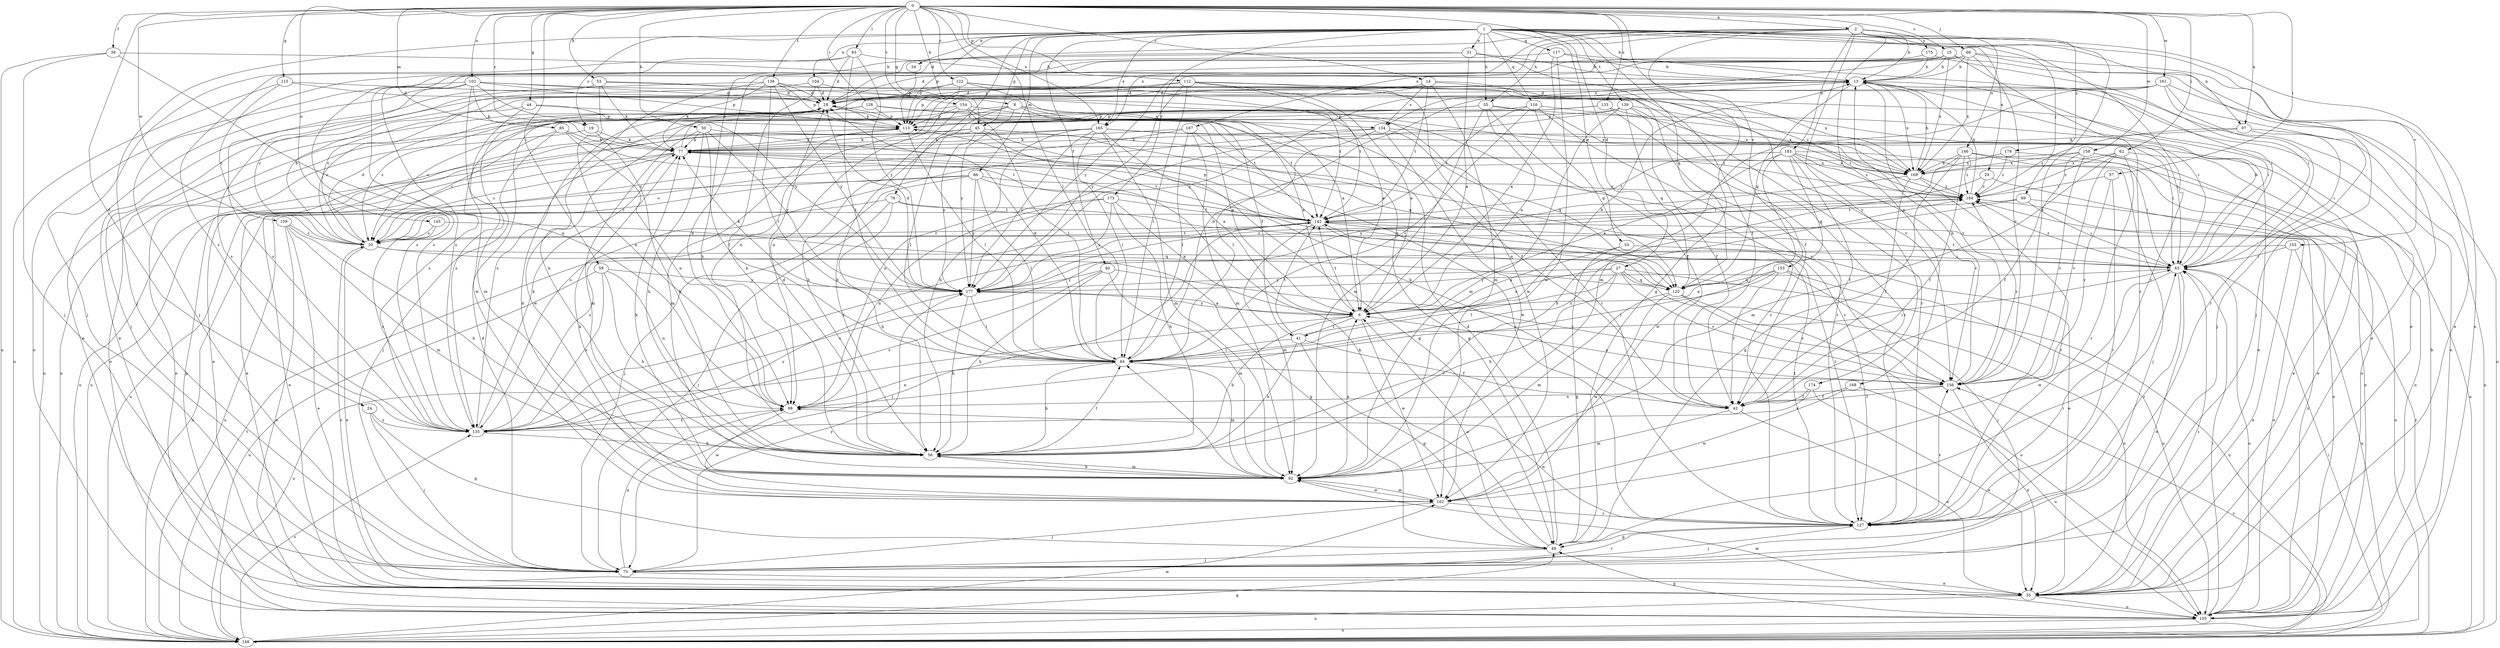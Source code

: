 strict digraph  {
0;
1;
2;
6;
8;
13;
14;
15;
19;
20;
24;
27;
28;
29;
31;
33;
34;
35;
38;
40;
41;
42;
44;
45;
49;
50;
53;
55;
56;
57;
59;
62;
63;
66;
69;
70;
76;
77;
83;
84;
85;
86;
92;
97;
98;
102;
104;
105;
112;
113;
115;
116;
117;
120;
122;
126;
127;
133;
134;
135;
138;
139;
142;
145;
146;
148;
153;
154;
155;
156;
158;
159;
161;
162;
165;
167;
168;
169;
173;
174;
175;
177;
179;
183;
184;
0 -> 2  [label=a];
0 -> 8  [label=b];
0 -> 14  [label=c];
0 -> 15  [label=c];
0 -> 19  [label=c];
0 -> 24  [label=d];
0 -> 27  [label=d];
0 -> 38  [label=f];
0 -> 44  [label=g];
0 -> 45  [label=g];
0 -> 50  [label=h];
0 -> 53  [label=h];
0 -> 57  [label=i];
0 -> 59  [label=i];
0 -> 62  [label=i];
0 -> 66  [label=j];
0 -> 83  [label=l];
0 -> 84  [label=l];
0 -> 85  [label=m];
0 -> 97  [label=n];
0 -> 102  [label=o];
0 -> 112  [label=p];
0 -> 115  [label=q];
0 -> 122  [label=r];
0 -> 126  [label=r];
0 -> 133  [label=s];
0 -> 138  [label=t];
0 -> 145  [label=u];
0 -> 153  [label=v];
0 -> 154  [label=v];
0 -> 158  [label=w];
0 -> 159  [label=w];
0 -> 161  [label=w];
0 -> 165  [label=x];
1 -> 13  [label=b];
1 -> 19  [label=c];
1 -> 29  [label=e];
1 -> 31  [label=e];
1 -> 33  [label=e];
1 -> 34  [label=e];
1 -> 40  [label=f];
1 -> 45  [label=g];
1 -> 55  [label=h];
1 -> 69  [label=j];
1 -> 70  [label=j];
1 -> 76  [label=k];
1 -> 86  [label=m];
1 -> 97  [label=n];
1 -> 104  [label=o];
1 -> 105  [label=o];
1 -> 113  [label=p];
1 -> 116  [label=q];
1 -> 117  [label=q];
1 -> 120  [label=q];
1 -> 127  [label=r];
1 -> 139  [label=t];
1 -> 155  [label=v];
1 -> 165  [label=x];
1 -> 173  [label=y];
2 -> 13  [label=b];
2 -> 28  [label=d];
2 -> 49  [label=g];
2 -> 55  [label=h];
2 -> 146  [label=u];
2 -> 156  [label=v];
2 -> 165  [label=x];
2 -> 167  [label=x];
2 -> 168  [label=x];
2 -> 174  [label=y];
2 -> 175  [label=y];
2 -> 179  [label=z];
2 -> 183  [label=z];
6 -> 41  [label=f];
6 -> 56  [label=h];
6 -> 142  [label=t];
6 -> 148  [label=u];
6 -> 162  [label=w];
6 -> 177  [label=y];
8 -> 6  [label=a];
8 -> 20  [label=c];
8 -> 41  [label=f];
8 -> 56  [label=h];
8 -> 105  [label=o];
8 -> 134  [label=s];
8 -> 177  [label=y];
13 -> 28  [label=d];
13 -> 63  [label=i];
13 -> 105  [label=o];
13 -> 120  [label=q];
13 -> 156  [label=v];
13 -> 169  [label=x];
13 -> 177  [label=y];
14 -> 28  [label=d];
14 -> 35  [label=e];
14 -> 42  [label=f];
14 -> 92  [label=m];
14 -> 98  [label=n];
14 -> 134  [label=s];
14 -> 142  [label=t];
15 -> 13  [label=b];
15 -> 28  [label=d];
15 -> 35  [label=e];
15 -> 127  [label=r];
15 -> 134  [label=s];
15 -> 135  [label=s];
15 -> 169  [label=x];
19 -> 56  [label=h];
19 -> 77  [label=k];
19 -> 105  [label=o];
20 -> 13  [label=b];
20 -> 28  [label=d];
20 -> 35  [label=e];
20 -> 49  [label=g];
20 -> 63  [label=i];
20 -> 142  [label=t];
24 -> 49  [label=g];
24 -> 70  [label=j];
24 -> 135  [label=s];
27 -> 6  [label=a];
27 -> 56  [label=h];
27 -> 84  [label=l];
27 -> 105  [label=o];
27 -> 120  [label=q];
27 -> 148  [label=u];
27 -> 156  [label=v];
27 -> 177  [label=y];
28 -> 113  [label=p];
28 -> 135  [label=s];
28 -> 142  [label=t];
28 -> 148  [label=u];
29 -> 105  [label=o];
29 -> 177  [label=y];
29 -> 184  [label=z];
31 -> 6  [label=a];
31 -> 13  [label=b];
31 -> 42  [label=f];
31 -> 56  [label=h];
31 -> 70  [label=j];
33 -> 6  [label=a];
33 -> 49  [label=g];
33 -> 63  [label=i];
34 -> 113  [label=p];
35 -> 20  [label=c];
35 -> 63  [label=i];
35 -> 105  [label=o];
35 -> 148  [label=u];
38 -> 13  [label=b];
38 -> 70  [label=j];
38 -> 98  [label=n];
38 -> 148  [label=u];
40 -> 56  [label=h];
40 -> 92  [label=m];
40 -> 135  [label=s];
40 -> 156  [label=v];
40 -> 177  [label=y];
41 -> 13  [label=b];
41 -> 42  [label=f];
41 -> 49  [label=g];
41 -> 56  [label=h];
41 -> 84  [label=l];
41 -> 142  [label=t];
42 -> 35  [label=e];
42 -> 77  [label=k];
42 -> 92  [label=m];
44 -> 6  [label=a];
44 -> 20  [label=c];
44 -> 92  [label=m];
44 -> 113  [label=p];
45 -> 35  [label=e];
45 -> 49  [label=g];
45 -> 77  [label=k];
45 -> 84  [label=l];
45 -> 120  [label=q];
45 -> 148  [label=u];
45 -> 177  [label=y];
45 -> 184  [label=z];
49 -> 6  [label=a];
49 -> 28  [label=d];
49 -> 63  [label=i];
49 -> 70  [label=j];
49 -> 77  [label=k];
50 -> 56  [label=h];
50 -> 77  [label=k];
50 -> 84  [label=l];
50 -> 92  [label=m];
50 -> 127  [label=r];
50 -> 177  [label=y];
53 -> 28  [label=d];
53 -> 35  [label=e];
53 -> 77  [label=k];
53 -> 98  [label=n];
53 -> 127  [label=r];
55 -> 6  [label=a];
55 -> 35  [label=e];
55 -> 42  [label=f];
55 -> 92  [label=m];
55 -> 113  [label=p];
55 -> 148  [label=u];
55 -> 169  [label=x];
56 -> 28  [label=d];
56 -> 84  [label=l];
56 -> 92  [label=m];
57 -> 127  [label=r];
57 -> 156  [label=v];
57 -> 184  [label=z];
59 -> 56  [label=h];
59 -> 98  [label=n];
59 -> 135  [label=s];
59 -> 148  [label=u];
59 -> 177  [label=y];
62 -> 92  [label=m];
62 -> 105  [label=o];
62 -> 127  [label=r];
62 -> 156  [label=v];
62 -> 169  [label=x];
62 -> 184  [label=z];
63 -> 13  [label=b];
63 -> 35  [label=e];
63 -> 105  [label=o];
63 -> 127  [label=r];
63 -> 142  [label=t];
63 -> 162  [label=w];
63 -> 177  [label=y];
63 -> 184  [label=z];
66 -> 13  [label=b];
66 -> 35  [label=e];
66 -> 70  [label=j];
66 -> 98  [label=n];
66 -> 113  [label=p];
66 -> 156  [label=v];
66 -> 169  [label=x];
66 -> 177  [label=y];
69 -> 63  [label=i];
69 -> 135  [label=s];
69 -> 142  [label=t];
69 -> 148  [label=u];
70 -> 28  [label=d];
70 -> 35  [label=e];
70 -> 98  [label=n];
70 -> 127  [label=r];
70 -> 177  [label=y];
76 -> 56  [label=h];
76 -> 70  [label=j];
76 -> 127  [label=r];
76 -> 142  [label=t];
76 -> 148  [label=u];
77 -> 13  [label=b];
77 -> 20  [label=c];
77 -> 35  [label=e];
77 -> 142  [label=t];
77 -> 148  [label=u];
77 -> 169  [label=x];
83 -> 13  [label=b];
83 -> 28  [label=d];
83 -> 70  [label=j];
83 -> 84  [label=l];
83 -> 135  [label=s];
83 -> 177  [label=y];
84 -> 13  [label=b];
84 -> 28  [label=d];
84 -> 56  [label=h];
84 -> 63  [label=i];
84 -> 92  [label=m];
84 -> 98  [label=n];
84 -> 156  [label=v];
85 -> 20  [label=c];
85 -> 70  [label=j];
85 -> 77  [label=k];
85 -> 98  [label=n];
85 -> 142  [label=t];
86 -> 20  [label=c];
86 -> 35  [label=e];
86 -> 70  [label=j];
86 -> 84  [label=l];
86 -> 120  [label=q];
86 -> 177  [label=y];
86 -> 184  [label=z];
92 -> 6  [label=a];
92 -> 56  [label=h];
92 -> 77  [label=k];
92 -> 84  [label=l];
92 -> 162  [label=w];
97 -> 63  [label=i];
97 -> 77  [label=k];
97 -> 148  [label=u];
97 -> 184  [label=z];
98 -> 135  [label=s];
98 -> 162  [label=w];
98 -> 184  [label=z];
102 -> 28  [label=d];
102 -> 35  [label=e];
102 -> 63  [label=i];
102 -> 77  [label=k];
102 -> 105  [label=o];
102 -> 113  [label=p];
102 -> 135  [label=s];
102 -> 162  [label=w];
102 -> 177  [label=y];
104 -> 6  [label=a];
104 -> 20  [label=c];
104 -> 28  [label=d];
104 -> 56  [label=h];
105 -> 13  [label=b];
105 -> 49  [label=g];
105 -> 63  [label=i];
105 -> 92  [label=m];
105 -> 113  [label=p];
105 -> 148  [label=u];
105 -> 184  [label=z];
112 -> 6  [label=a];
112 -> 28  [label=d];
112 -> 84  [label=l];
112 -> 98  [label=n];
112 -> 142  [label=t];
112 -> 162  [label=w];
112 -> 169  [label=x];
112 -> 177  [label=y];
113 -> 77  [label=k];
113 -> 84  [label=l];
113 -> 92  [label=m];
113 -> 156  [label=v];
115 -> 20  [label=c];
115 -> 28  [label=d];
115 -> 127  [label=r];
115 -> 148  [label=u];
116 -> 63  [label=i];
116 -> 84  [label=l];
116 -> 113  [label=p];
116 -> 120  [label=q];
116 -> 127  [label=r];
116 -> 142  [label=t];
117 -> 6  [label=a];
117 -> 13  [label=b];
117 -> 63  [label=i];
117 -> 135  [label=s];
117 -> 162  [label=w];
120 -> 92  [label=m];
120 -> 105  [label=o];
120 -> 156  [label=v];
120 -> 162  [label=w];
122 -> 6  [label=a];
122 -> 28  [label=d];
122 -> 70  [label=j];
122 -> 113  [label=p];
122 -> 142  [label=t];
122 -> 156  [label=v];
126 -> 20  [label=c];
126 -> 113  [label=p];
126 -> 127  [label=r];
126 -> 135  [label=s];
126 -> 169  [label=x];
127 -> 49  [label=g];
127 -> 70  [label=j];
127 -> 98  [label=n];
127 -> 142  [label=t];
127 -> 156  [label=v];
133 -> 113  [label=p];
133 -> 127  [label=r];
133 -> 135  [label=s];
133 -> 169  [label=x];
134 -> 63  [label=i];
134 -> 77  [label=k];
134 -> 84  [label=l];
134 -> 120  [label=q];
134 -> 135  [label=s];
134 -> 162  [label=w];
135 -> 56  [label=h];
135 -> 77  [label=k];
135 -> 177  [label=y];
135 -> 184  [label=z];
138 -> 28  [label=d];
138 -> 56  [label=h];
138 -> 77  [label=k];
138 -> 84  [label=l];
138 -> 113  [label=p];
138 -> 135  [label=s];
138 -> 177  [label=y];
138 -> 184  [label=z];
139 -> 42  [label=f];
139 -> 56  [label=h];
139 -> 92  [label=m];
139 -> 113  [label=p];
139 -> 120  [label=q];
139 -> 127  [label=r];
139 -> 169  [label=x];
142 -> 20  [label=c];
142 -> 35  [label=e];
142 -> 70  [label=j];
142 -> 92  [label=m];
142 -> 105  [label=o];
142 -> 113  [label=p];
142 -> 120  [label=q];
145 -> 20  [label=c];
145 -> 120  [label=q];
145 -> 135  [label=s];
146 -> 35  [label=e];
146 -> 42  [label=f];
146 -> 49  [label=g];
146 -> 56  [label=h];
146 -> 63  [label=i];
146 -> 169  [label=x];
146 -> 184  [label=z];
148 -> 49  [label=g];
148 -> 63  [label=i];
148 -> 135  [label=s];
148 -> 142  [label=t];
148 -> 156  [label=v];
148 -> 162  [label=w];
148 -> 184  [label=z];
153 -> 6  [label=a];
153 -> 42  [label=f];
153 -> 70  [label=j];
153 -> 84  [label=l];
153 -> 105  [label=o];
153 -> 120  [label=q];
154 -> 42  [label=f];
154 -> 56  [label=h];
154 -> 84  [label=l];
154 -> 113  [label=p];
154 -> 142  [label=t];
154 -> 162  [label=w];
155 -> 35  [label=e];
155 -> 63  [label=i];
155 -> 135  [label=s];
155 -> 148  [label=u];
156 -> 6  [label=a];
156 -> 13  [label=b];
156 -> 35  [label=e];
156 -> 42  [label=f];
156 -> 98  [label=n];
156 -> 184  [label=z];
158 -> 20  [label=c];
158 -> 35  [label=e];
158 -> 42  [label=f];
158 -> 105  [label=o];
158 -> 156  [label=v];
158 -> 169  [label=x];
159 -> 20  [label=c];
159 -> 35  [label=e];
159 -> 56  [label=h];
159 -> 92  [label=m];
159 -> 105  [label=o];
161 -> 20  [label=c];
161 -> 28  [label=d];
161 -> 70  [label=j];
161 -> 92  [label=m];
161 -> 127  [label=r];
161 -> 148  [label=u];
162 -> 28  [label=d];
162 -> 70  [label=j];
162 -> 77  [label=k];
162 -> 92  [label=m];
162 -> 127  [label=r];
165 -> 6  [label=a];
165 -> 77  [label=k];
165 -> 84  [label=l];
165 -> 92  [label=m];
165 -> 98  [label=n];
165 -> 105  [label=o];
165 -> 148  [label=u];
165 -> 177  [label=y];
165 -> 184  [label=z];
167 -> 20  [label=c];
167 -> 49  [label=g];
167 -> 77  [label=k];
167 -> 84  [label=l];
167 -> 92  [label=m];
168 -> 42  [label=f];
168 -> 105  [label=o];
168 -> 162  [label=w];
169 -> 13  [label=b];
169 -> 42  [label=f];
169 -> 127  [label=r];
169 -> 177  [label=y];
169 -> 184  [label=z];
173 -> 6  [label=a];
173 -> 56  [label=h];
173 -> 98  [label=n];
173 -> 142  [label=t];
173 -> 148  [label=u];
173 -> 177  [label=y];
174 -> 35  [label=e];
174 -> 42  [label=f];
174 -> 135  [label=s];
175 -> 13  [label=b];
175 -> 63  [label=i];
175 -> 135  [label=s];
177 -> 6  [label=a];
177 -> 28  [label=d];
177 -> 56  [label=h];
177 -> 77  [label=k];
177 -> 84  [label=l];
179 -> 148  [label=u];
179 -> 169  [label=x];
179 -> 184  [label=z];
183 -> 6  [label=a];
183 -> 42  [label=f];
183 -> 70  [label=j];
183 -> 120  [label=q];
183 -> 142  [label=t];
183 -> 156  [label=v];
183 -> 162  [label=w];
183 -> 169  [label=x];
183 -> 184  [label=z];
184 -> 13  [label=b];
184 -> 142  [label=t];
}

